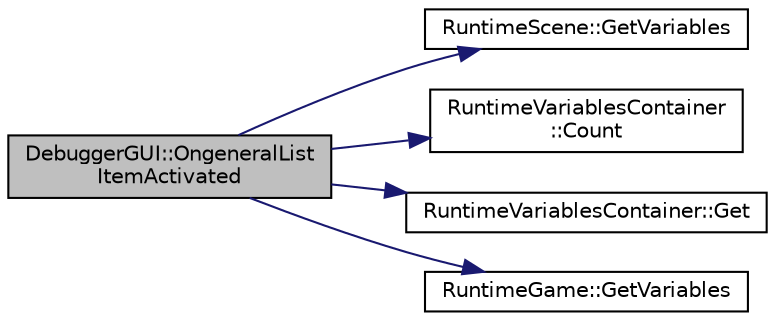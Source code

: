 digraph "DebuggerGUI::OngeneralListItemActivated"
{
  edge [fontname="Helvetica",fontsize="10",labelfontname="Helvetica",labelfontsize="10"];
  node [fontname="Helvetica",fontsize="10",shape=record];
  rankdir="LR";
  Node1 [label="DebuggerGUI::OngeneralList\lItemActivated",height=0.2,width=0.4,color="black", fillcolor="grey75", style="filled", fontcolor="black"];
  Node1 -> Node2 [color="midnightblue",fontsize="10",style="solid",fontname="Helvetica"];
  Node2 [label="RuntimeScene::GetVariables",height=0.2,width=0.4,color="black", fillcolor="white", style="filled",URL="$d7/d7f/class_runtime_scene.html#a1e4be0d26605f1fcea9127f800a70774",tooltip="Provide access to the variables container. "];
  Node1 -> Node3 [color="midnightblue",fontsize="10",style="solid",fontname="Helvetica"];
  Node3 [label="RuntimeVariablesContainer\l::Count",height=0.2,width=0.4,color="black", fillcolor="white", style="filled",URL="$d3/de0/class_runtime_variables_container.html#add7bdc551e622cfdbb1a4a32acd54ad7",tooltip="Return the number of variables in the container. "];
  Node1 -> Node4 [color="midnightblue",fontsize="10",style="solid",fontname="Helvetica"];
  Node4 [label="RuntimeVariablesContainer::Get",height=0.2,width=0.4,color="black", fillcolor="white", style="filled",URL="$d3/de0/class_runtime_variables_container.html#ab3aa810bc4a0047002a34daeee6bd64b",tooltip="Return a reference to the variable called name. "];
  Node1 -> Node5 [color="midnightblue",fontsize="10",style="solid",fontname="Helvetica"];
  Node5 [label="RuntimeGame::GetVariables",height=0.2,width=0.4,color="black", fillcolor="white", style="filled",URL="$d8/ddb/class_runtime_game.html#a0993e95c432a0b432d2c787a5d061ea4",tooltip="Provide access to the global variables container. "];
}
